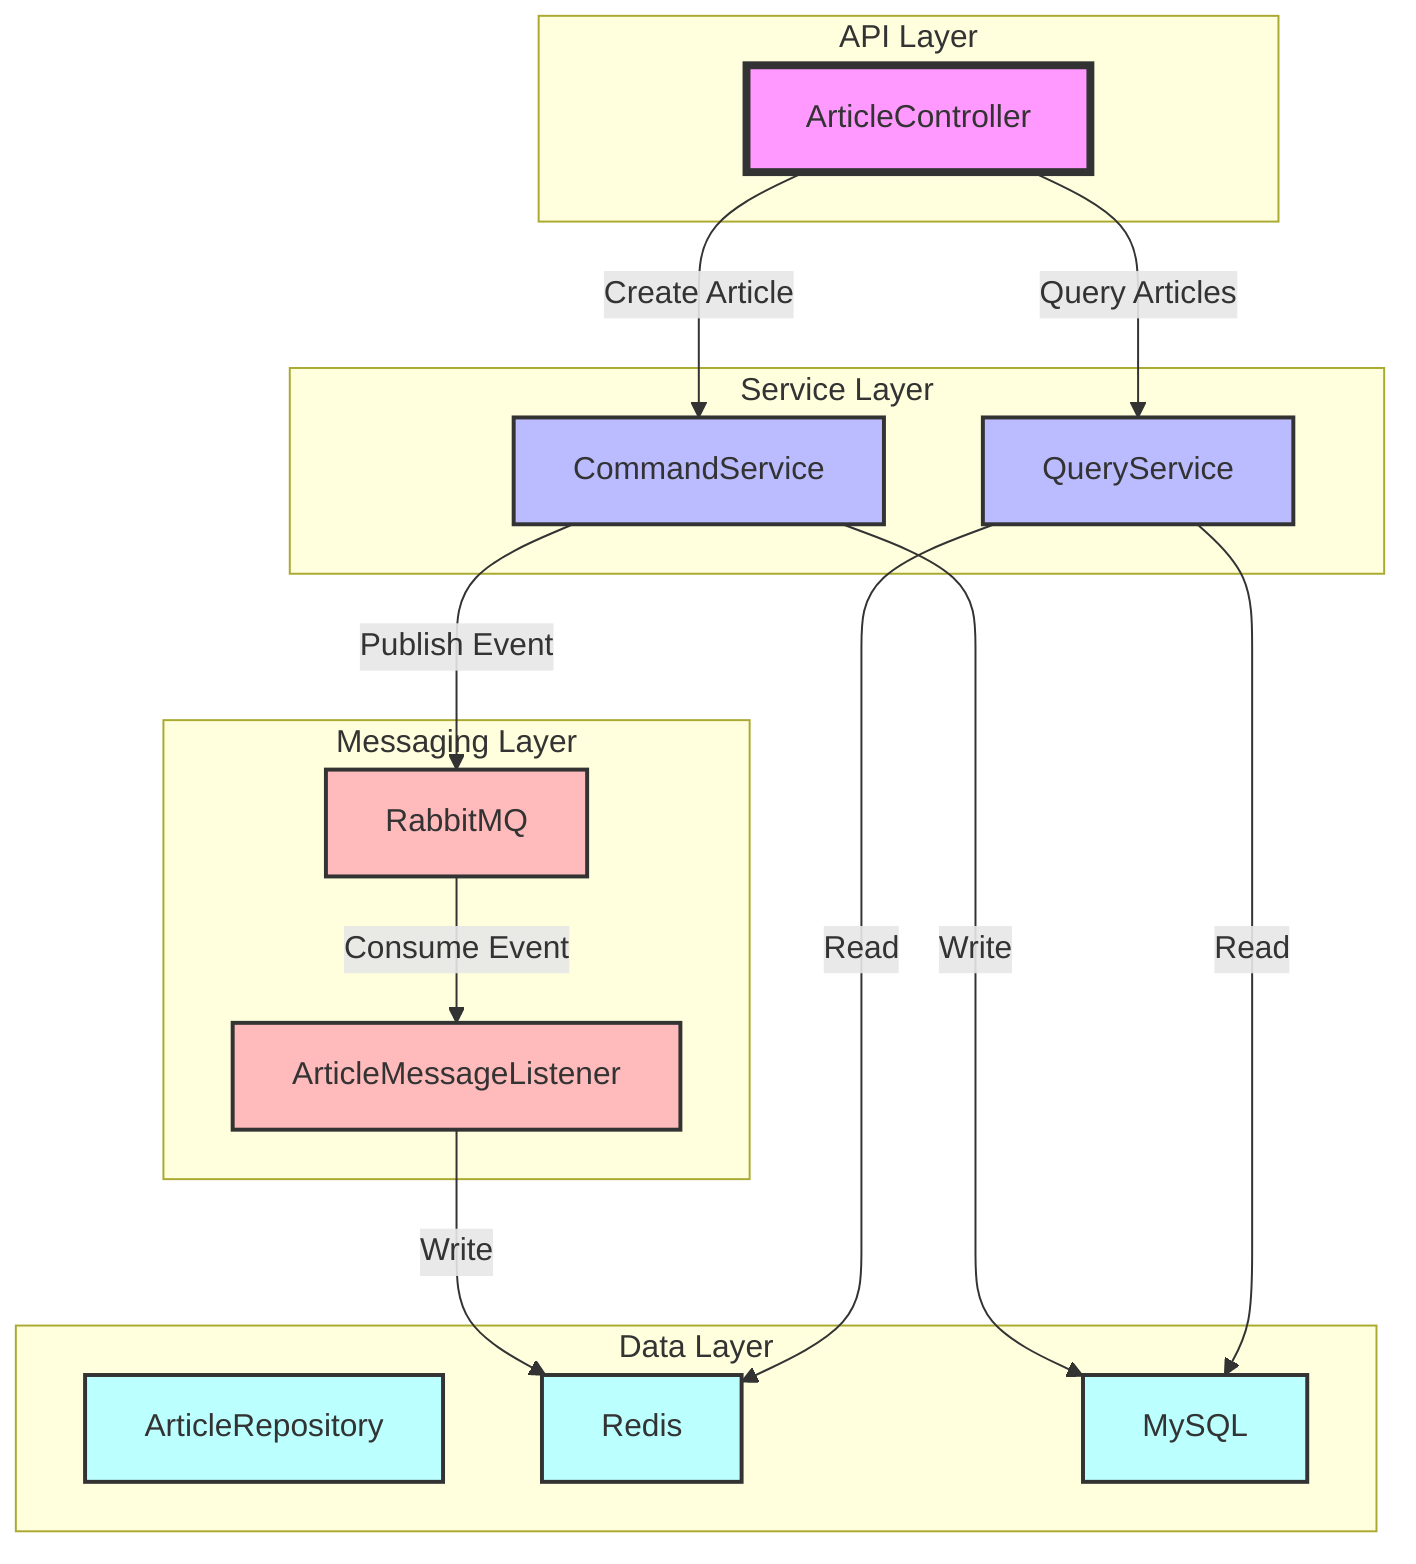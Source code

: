 graph TD
    subgraph API Layer
        ArticleController
    end

    subgraph Service Layer
        CommandService
        QueryService
    end

    subgraph Data Layer
        ArticleRepository
        Redis
        MySQL
    end

    subgraph Messaging Layer
        RabbitMQ
        ArticleMessageListener
    end

    %% Define relationships
    ArticleController -->|Create Article| CommandService
    ArticleController -->|Query Articles| QueryService

    CommandService -->|Write| MySQL
    CommandService -->|Publish Event| RabbitMQ

    ArticleMessageListener -->|Write| Redis

    QueryService -->|Read| Redis
    QueryService -->|Read| MySQL

    %% Define external relationships
    RabbitMQ -->|Consume Event| ArticleMessageListener

    %% Define direction
    style ArticleController fill:#f9f,stroke:#333,stroke-width:4px
    style CommandService fill:#bbf,stroke:#333,stroke-width:2px
    style QueryService fill:#bbf,stroke:#333,stroke-width:2px
    style ArticleRepository fill:#bff,stroke:#333,stroke-width:2px
    style Redis fill:#bff,stroke:#333,stroke-width:2px
    style MySQL fill:#bff,stroke:#333,stroke-width:2px
    style RabbitMQ fill:#fbb,stroke:#333,stroke-width:2px
    style ArticleMessageListener fill:#fbb,stroke:#333,stroke-width:2px